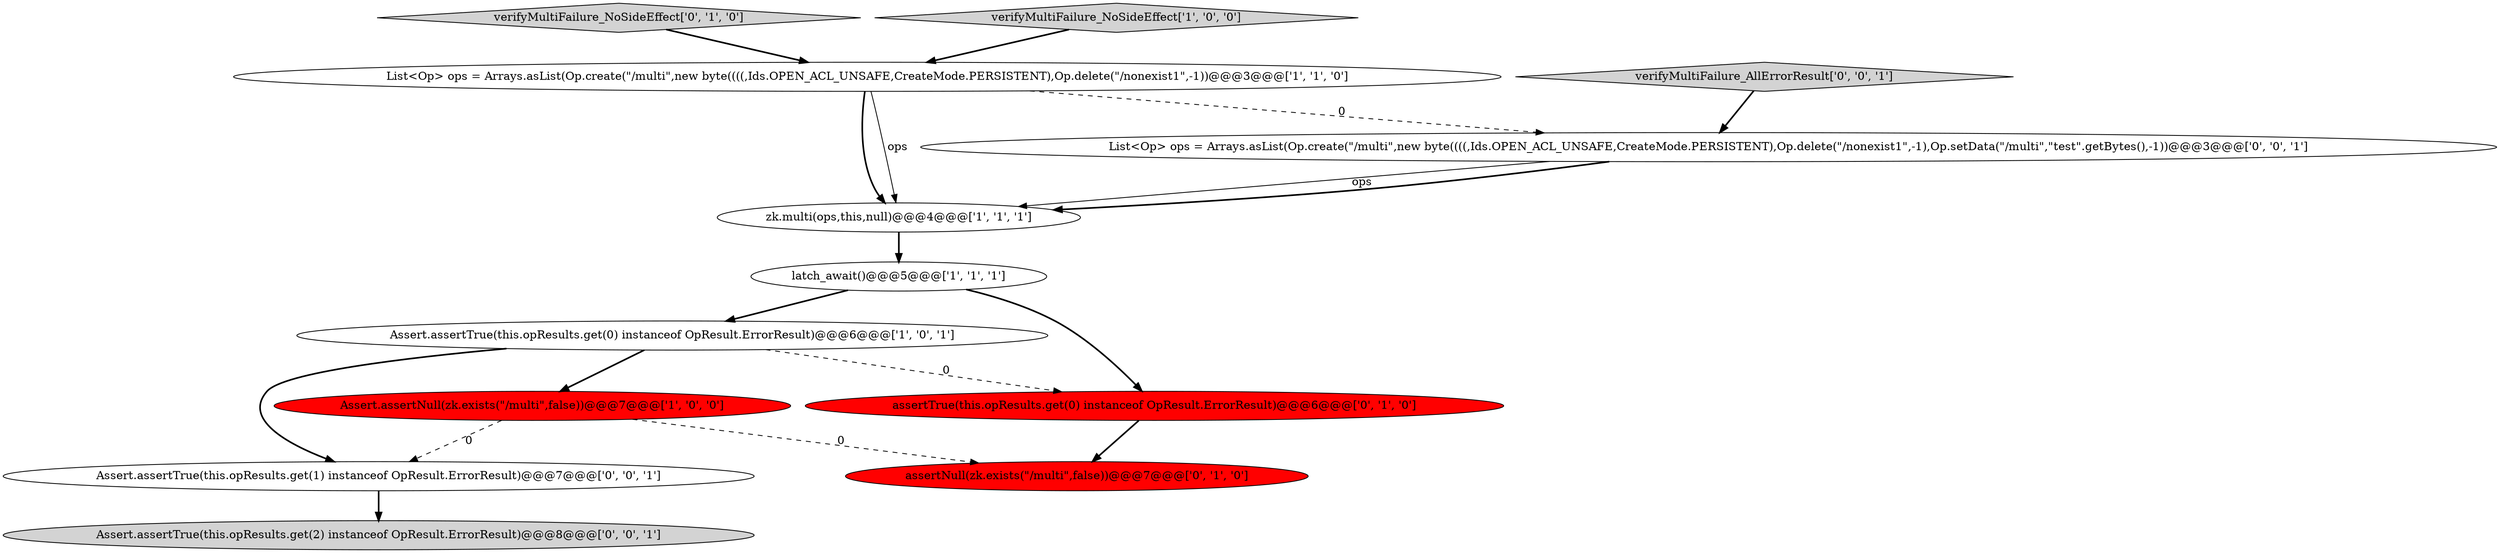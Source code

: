 digraph {
0 [style = filled, label = "List<Op> ops = Arrays.asList(Op.create(\"/multi\",new byte((((,Ids.OPEN_ACL_UNSAFE,CreateMode.PERSISTENT),Op.delete(\"/nonexist1\",-1))@@@3@@@['1', '1', '0']", fillcolor = white, shape = ellipse image = "AAA0AAABBB1BBB"];
6 [style = filled, label = "verifyMultiFailure_NoSideEffect['0', '1', '0']", fillcolor = lightgray, shape = diamond image = "AAA0AAABBB2BBB"];
12 [style = filled, label = "Assert.assertTrue(this.opResults.get(1) instanceof OpResult.ErrorResult)@@@7@@@['0', '0', '1']", fillcolor = white, shape = ellipse image = "AAA0AAABBB3BBB"];
7 [style = filled, label = "assertNull(zk.exists(\"/multi\",false))@@@7@@@['0', '1', '0']", fillcolor = red, shape = ellipse image = "AAA1AAABBB2BBB"];
11 [style = filled, label = "List<Op> ops = Arrays.asList(Op.create(\"/multi\",new byte((((,Ids.OPEN_ACL_UNSAFE,CreateMode.PERSISTENT),Op.delete(\"/nonexist1\",-1),Op.setData(\"/multi\",\"test\".getBytes(),-1))@@@3@@@['0', '0', '1']", fillcolor = white, shape = ellipse image = "AAA0AAABBB3BBB"];
4 [style = filled, label = "latch_await()@@@5@@@['1', '1', '1']", fillcolor = white, shape = ellipse image = "AAA0AAABBB1BBB"];
1 [style = filled, label = "zk.multi(ops,this,null)@@@4@@@['1', '1', '1']", fillcolor = white, shape = ellipse image = "AAA0AAABBB1BBB"];
5 [style = filled, label = "Assert.assertTrue(this.opResults.get(0) instanceof OpResult.ErrorResult)@@@6@@@['1', '0', '1']", fillcolor = white, shape = ellipse image = "AAA0AAABBB1BBB"];
10 [style = filled, label = "Assert.assertTrue(this.opResults.get(2) instanceof OpResult.ErrorResult)@@@8@@@['0', '0', '1']", fillcolor = lightgray, shape = ellipse image = "AAA0AAABBB3BBB"];
8 [style = filled, label = "assertTrue(this.opResults.get(0) instanceof OpResult.ErrorResult)@@@6@@@['0', '1', '0']", fillcolor = red, shape = ellipse image = "AAA1AAABBB2BBB"];
9 [style = filled, label = "verifyMultiFailure_AllErrorResult['0', '0', '1']", fillcolor = lightgray, shape = diamond image = "AAA0AAABBB3BBB"];
2 [style = filled, label = "Assert.assertNull(zk.exists(\"/multi\",false))@@@7@@@['1', '0', '0']", fillcolor = red, shape = ellipse image = "AAA1AAABBB1BBB"];
3 [style = filled, label = "verifyMultiFailure_NoSideEffect['1', '0', '0']", fillcolor = lightgray, shape = diamond image = "AAA0AAABBB1BBB"];
8->7 [style = bold, label=""];
5->8 [style = dashed, label="0"];
4->8 [style = bold, label=""];
2->12 [style = dashed, label="0"];
1->4 [style = bold, label=""];
5->2 [style = bold, label=""];
12->10 [style = bold, label=""];
6->0 [style = bold, label=""];
0->11 [style = dashed, label="0"];
9->11 [style = bold, label=""];
5->12 [style = bold, label=""];
11->1 [style = solid, label="ops"];
2->7 [style = dashed, label="0"];
11->1 [style = bold, label=""];
4->5 [style = bold, label=""];
0->1 [style = bold, label=""];
3->0 [style = bold, label=""];
0->1 [style = solid, label="ops"];
}
